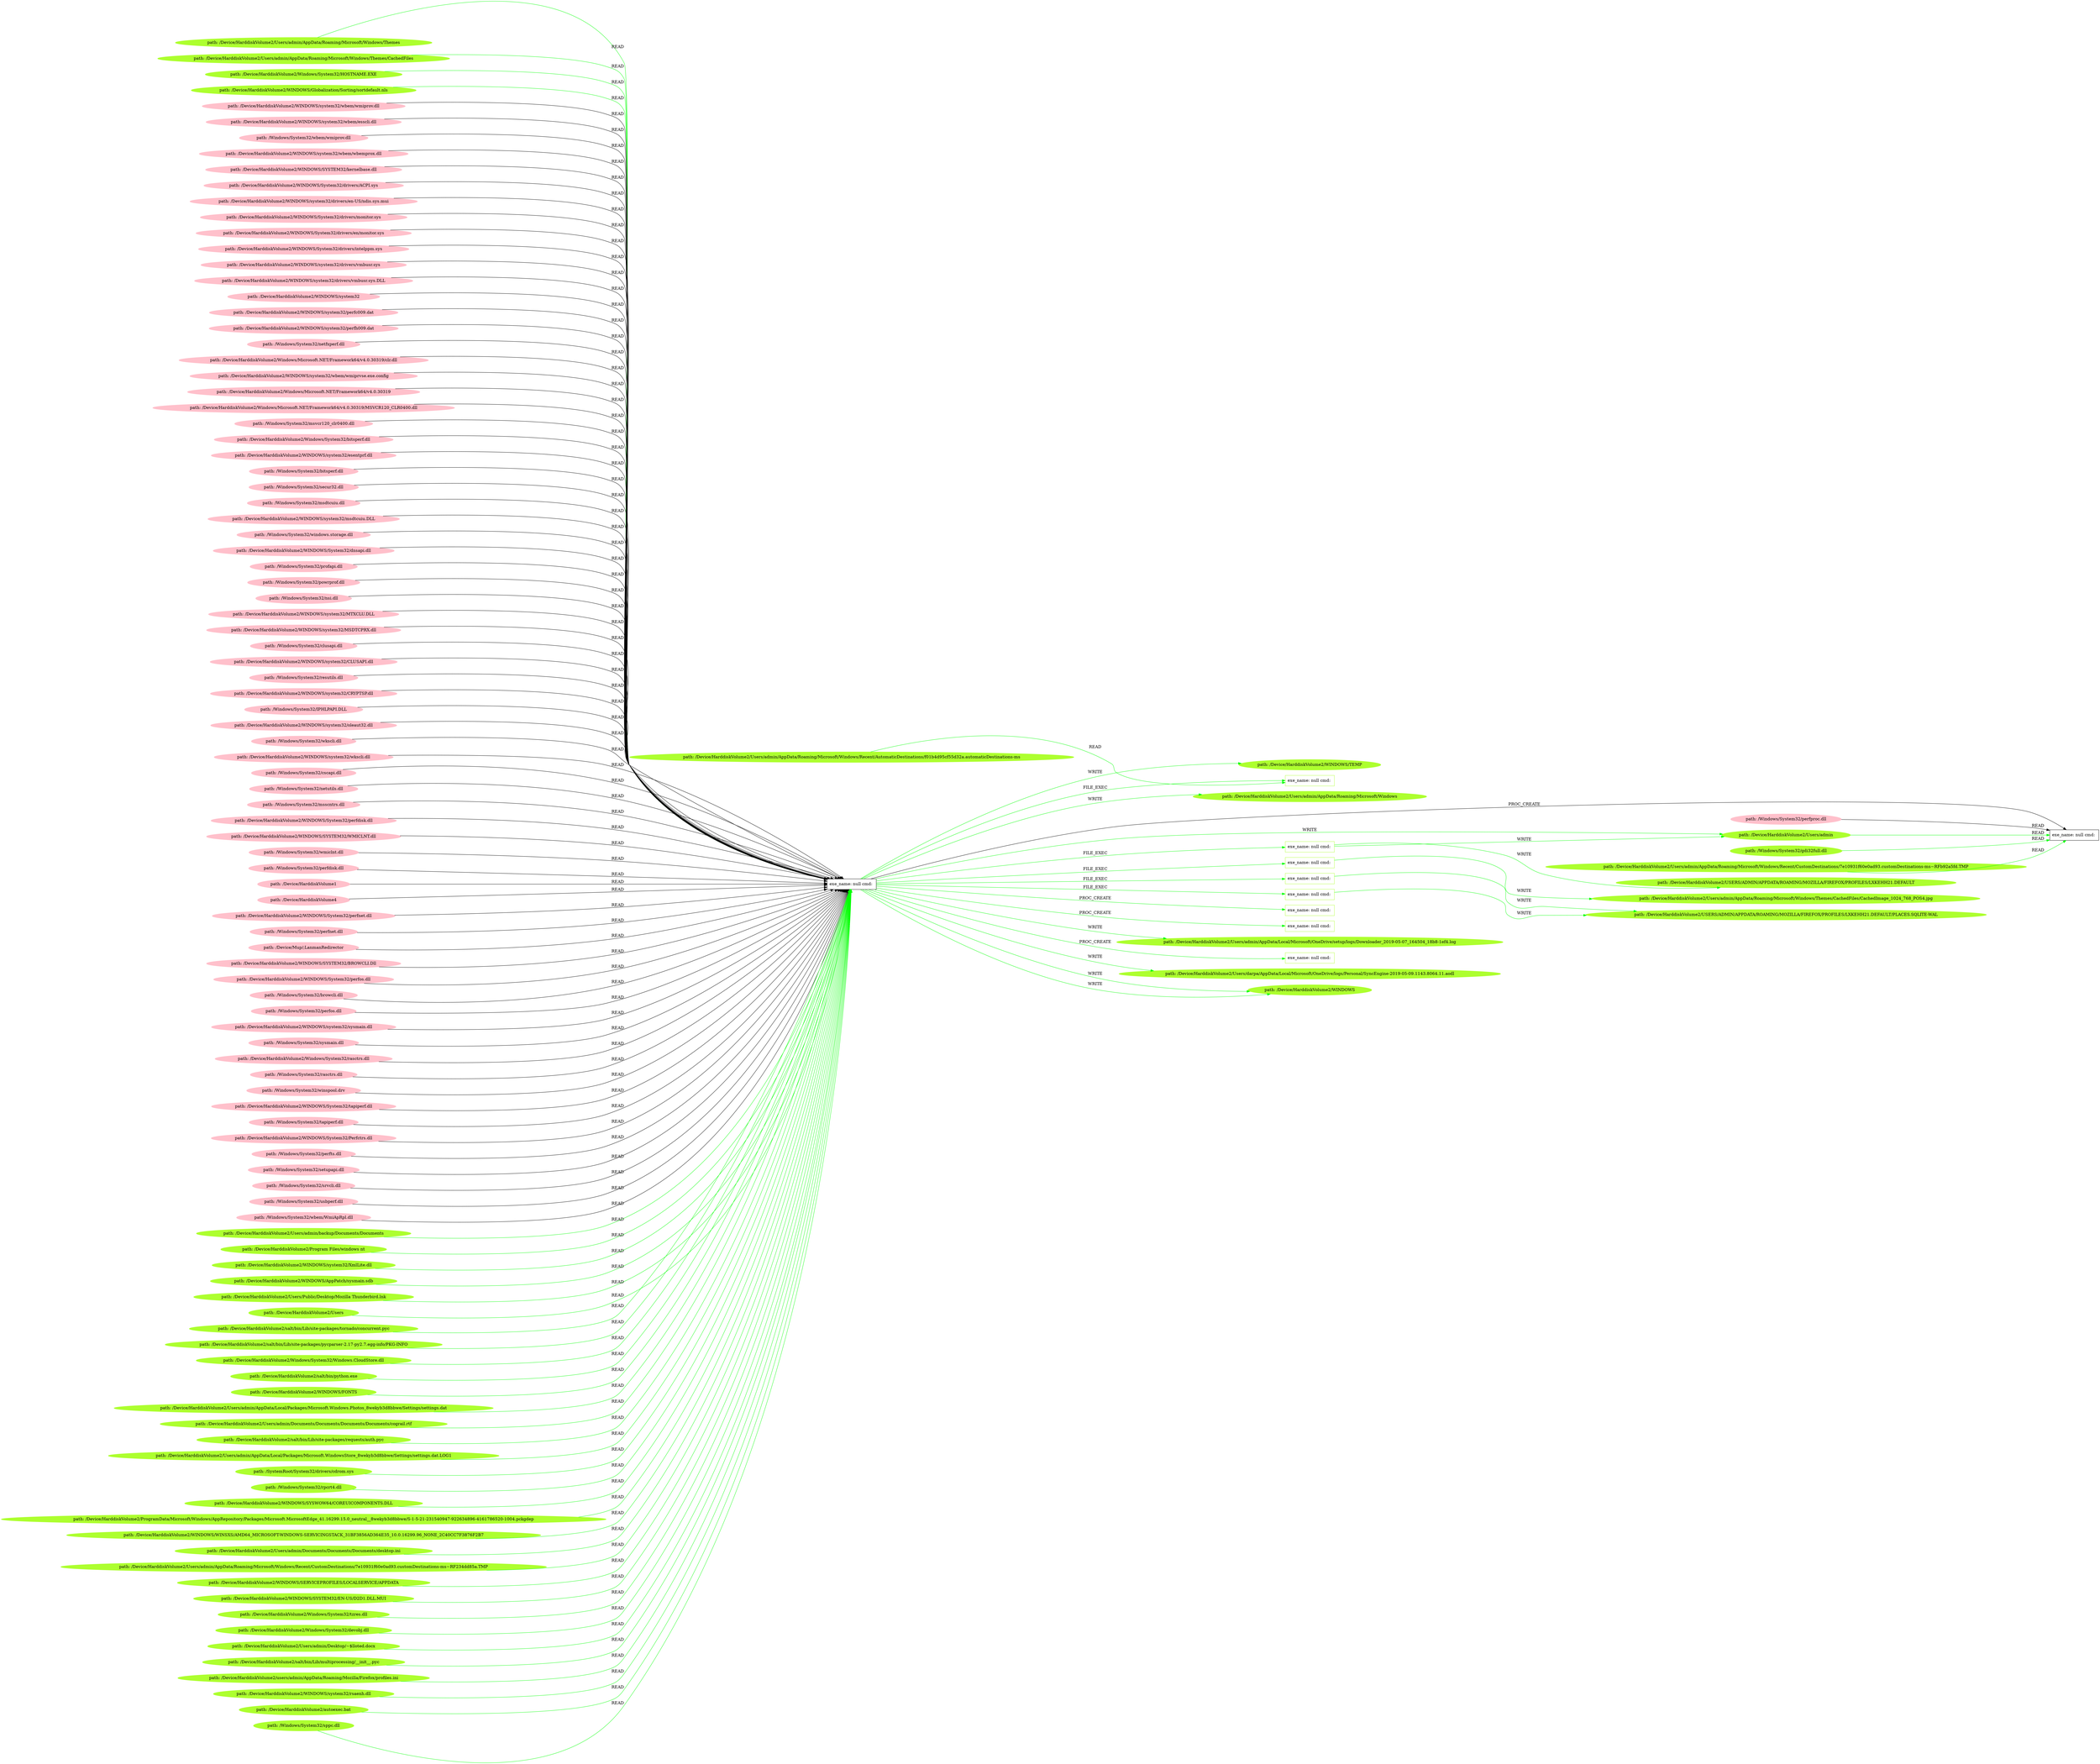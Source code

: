 digraph {
	rankdir=LR
	31 [label="exe_name: null cmd: " color=black shape=box style=solid]
	155 [label="exe_name: null cmd: " color=greenyellow shape=box style=solid]
	31 -> 155 [label=FILE_EXEC color=green]
	31 [label="exe_name: null cmd: " color=black shape=box style=solid]
	171 [label="exe_name: null cmd: " color=greenyellow shape=box style=solid]
	31 -> 171 [label=FILE_EXEC color=green]
	31 [label="exe_name: null cmd: " color=black shape=box style=solid]
	176 [label="exe_name: null cmd: " color=greenyellow shape=box style=solid]
	31 -> 176 [label=FILE_EXEC color=green]
	31 [label="exe_name: null cmd: " color=black shape=box style=solid]
	180 [label="exe_name: null cmd: " color=greenyellow shape=box style=solid]
	31 -> 180 [label=FILE_EXEC color=green]
	31 [label="exe_name: null cmd: " color=black shape=box style=solid]
	186 [label="exe_name: null cmd: " color=greenyellow shape=box style=solid]
	31 -> 186 [label=FILE_EXEC color=green]
	179 [label="path: /Device/HarddiskVolume2/Users/admin/AppData/Roaming/Microsoft/Windows/Themes" color=greenyellow shape=oval style=filled]
	31 [label="exe_name: null cmd: " color=black shape=box style=solid]
	179 -> 31 [label=READ color=green]
	150 [label="path: /Device/HarddiskVolume2/Users/admin/AppData/Roaming/Microsoft/Windows/Themes/CachedFiles" color=greenyellow shape=oval style=filled]
	31 [label="exe_name: null cmd: " color=black shape=box style=solid]
	150 -> 31 [label=READ color=green]
	171 [label="exe_name: null cmd: " color=greenyellow shape=box style=solid]
	172 [label="path: /Device/HarddiskVolume2/Users/admin/AppData/Roaming/Microsoft/Windows/Themes/CachedFiles/CachedImage_1024_768_POS4.jpg" color=greenyellow shape=oval style=filled]
	171 -> 172 [label=WRITE color=green]
	134 [label="path: /Device/HarddiskVolume2/Windows/System32/HOSTNAME.EXE" color=greenyellow shape=oval style=filled]
	31 [label="exe_name: null cmd: " color=black shape=box style=solid]
	134 -> 31 [label=READ color=green]
	182 [label="path: /Device/HarddiskVolume2/WINDOWS/Globalization/Sorting/sortdefault.nls" color=greenyellow shape=oval style=filled]
	31 [label="exe_name: null cmd: " color=black shape=box style=solid]
	182 -> 31 [label=READ color=green]
	103 [label="path: /Device/HarddiskVolume2/WINDOWS/system32/wbem/wmiprov.dll" color=pink shape=oval style=filled]
	31 [label="exe_name: null cmd: " color=black shape=box style=solid]
	103 -> 31 [label=READ color=black]
	111 [label="path: /Device/HarddiskVolume2/WINDOWS/system32/wbem/esscli.dll" color=pink shape=oval style=filled]
	31 [label="exe_name: null cmd: " color=black shape=box style=solid]
	111 -> 31 [label=READ color=black]
	81 [label="path: /Windows/System32/wbem/wmiprov.dll" color=pink shape=oval style=filled]
	31 [label="exe_name: null cmd: " color=black shape=box style=solid]
	81 -> 31 [label=READ color=black]
	69 [label="path: /Device/HarddiskVolume2/WINDOWS/system32/wbem/wbemprox.dll" color=pink shape=oval style=filled]
	31 [label="exe_name: null cmd: " color=black shape=box style=solid]
	69 -> 31 [label=READ color=black]
	114 [label="path: /Device/HarddiskVolume2/WINDOWS/SYSTEM32/kernelbase.dll" color=pink shape=oval style=filled]
	31 [label="exe_name: null cmd: " color=black shape=box style=solid]
	114 -> 31 [label=READ color=black]
	9 [label="path: /Device/HarddiskVolume2/WINDOWS/System32/drivers/ACPI.sys" color=pink shape=oval style=filled]
	31 [label="exe_name: null cmd: " color=black shape=box style=solid]
	9 -> 31 [label=READ color=black]
	104 [label="path: /Device/HarddiskVolume2/WINDOWS/system32/drivers/en-US/ndis.sys.mui" color=pink shape=oval style=filled]
	31 [label="exe_name: null cmd: " color=black shape=box style=solid]
	104 -> 31 [label=READ color=black]
	113 [label="path: /Device/HarddiskVolume2/WINDOWS/System32/drivers/monitor.sys" color=pink shape=oval style=filled]
	31 [label="exe_name: null cmd: " color=black shape=box style=solid]
	113 -> 31 [label=READ color=black]
	35 [label="path: /Device/HarddiskVolume2/WINDOWS/System32/drivers/en/monitor.sys" color=pink shape=oval style=filled]
	31 [label="exe_name: null cmd: " color=black shape=box style=solid]
	35 -> 31 [label=READ color=black]
	46 [label="path: /Device/HarddiskVolume2/WINDOWS/System32/drivers/intelppm.sys" color=pink shape=oval style=filled]
	31 [label="exe_name: null cmd: " color=black shape=box style=solid]
	46 -> 31 [label=READ color=black]
	13 [label="path: /Device/HarddiskVolume2/WINDOWS/system32/drivers/vmbusr.sys" color=pink shape=oval style=filled]
	31 [label="exe_name: null cmd: " color=black shape=box style=solid]
	13 -> 31 [label=READ color=black]
	57 [label="path: /Device/HarddiskVolume2/WINDOWS/system32/drivers/vmbusr.sys.DLL" color=pink shape=oval style=filled]
	31 [label="exe_name: null cmd: " color=black shape=box style=solid]
	57 -> 31 [label=READ color=black]
	25 [label="path: /Device/HarddiskVolume2/WINDOWS/system32" color=pink shape=oval style=filled]
	31 [label="exe_name: null cmd: " color=black shape=box style=solid]
	25 -> 31 [label=READ color=black]
	76 [label="path: /Device/HarddiskVolume2/WINDOWS/system32/perfc009.dat" color=pink shape=oval style=filled]
	31 [label="exe_name: null cmd: " color=black shape=box style=solid]
	76 -> 31 [label=READ color=black]
	50 [label="path: /Device/HarddiskVolume2/WINDOWS/system32/perfh009.dat" color=pink shape=oval style=filled]
	31 [label="exe_name: null cmd: " color=black shape=box style=solid]
	50 -> 31 [label=READ color=black]
	115 [label="path: /Windows/System32/netfxperf.dll" color=pink shape=oval style=filled]
	31 [label="exe_name: null cmd: " color=black shape=box style=solid]
	115 -> 31 [label=READ color=black]
	94 [label="path: /Device/HarddiskVolume2/Windows/Microsoft.NET/Framework64/v4.0.30319/clr.dll" color=pink shape=oval style=filled]
	31 [label="exe_name: null cmd: " color=black shape=box style=solid]
	94 -> 31 [label=READ color=black]
	97 [label="path: /Device/HarddiskVolume2/WINDOWS/system32/wbem/wmiprvse.exe.config" color=pink shape=oval style=filled]
	31 [label="exe_name: null cmd: " color=black shape=box style=solid]
	97 -> 31 [label=READ color=black]
	84 [label="path: /Device/HarddiskVolume2/Windows/Microsoft.NET/Framework64/v4.0.30319" color=pink shape=oval style=filled]
	31 [label="exe_name: null cmd: " color=black shape=box style=solid]
	84 -> 31 [label=READ color=black]
	11 [label="path: /Device/HarddiskVolume2/Windows/Microsoft.NET/Framework64/v4.0.30319/MSVCR120_CLR0400.dll" color=pink shape=oval style=filled]
	31 [label="exe_name: null cmd: " color=black shape=box style=solid]
	11 -> 31 [label=READ color=black]
	87 [label="path: /Windows/System32/msvcr120_clr0400.dll" color=pink shape=oval style=filled]
	31 [label="exe_name: null cmd: " color=black shape=box style=solid]
	87 -> 31 [label=READ color=black]
	49 [label="path: /Device/HarddiskVolume2/Windows/System32/bitsperf.dll" color=pink shape=oval style=filled]
	31 [label="exe_name: null cmd: " color=black shape=box style=solid]
	49 -> 31 [label=READ color=black]
	93 [label="path: /Device/HarddiskVolume2/WINDOWS/system32/esentprf.dll" color=pink shape=oval style=filled]
	31 [label="exe_name: null cmd: " color=black shape=box style=solid]
	93 -> 31 [label=READ color=black]
	105 [label="path: /Windows/System32/bitsperf.dll" color=pink shape=oval style=filled]
	31 [label="exe_name: null cmd: " color=black shape=box style=solid]
	105 -> 31 [label=READ color=black]
	88 [label="path: /Windows/System32/secur32.dll" color=pink shape=oval style=filled]
	31 [label="exe_name: null cmd: " color=black shape=box style=solid]
	88 -> 31 [label=READ color=black]
	96 [label="path: /Windows/System32/msdtcuiu.dll" color=pink shape=oval style=filled]
	31 [label="exe_name: null cmd: " color=black shape=box style=solid]
	96 -> 31 [label=READ color=black]
	51 [label="path: /Device/HarddiskVolume2/WINDOWS/system32/msdtcuiu.DLL" color=pink shape=oval style=filled]
	31 [label="exe_name: null cmd: " color=black shape=box style=solid]
	51 -> 31 [label=READ color=black]
	41 [label="path: /Windows/System32/windows.storage.dll" color=pink shape=oval style=filled]
	31 [label="exe_name: null cmd: " color=black shape=box style=solid]
	41 -> 31 [label=READ color=black]
	63 [label="path: /Device/HarddiskVolume2/WINDOWS/System32/dnsapi.dll" color=pink shape=oval style=filled]
	31 [label="exe_name: null cmd: " color=black shape=box style=solid]
	63 -> 31 [label=READ color=black]
	66 [label="path: /Windows/System32/profapi.dll" color=pink shape=oval style=filled]
	31 [label="exe_name: null cmd: " color=black shape=box style=solid]
	66 -> 31 [label=READ color=black]
	67 [label="path: /Windows/System32/powrprof.dll" color=pink shape=oval style=filled]
	31 [label="exe_name: null cmd: " color=black shape=box style=solid]
	67 -> 31 [label=READ color=black]
	19 [label="path: /Windows/System32/nsi.dll" color=pink shape=oval style=filled]
	31 [label="exe_name: null cmd: " color=black shape=box style=solid]
	19 -> 31 [label=READ color=black]
	112 [label="path: /Device/HarddiskVolume2/WINDOWS/system32/MTXCLU.DLL" color=pink shape=oval style=filled]
	31 [label="exe_name: null cmd: " color=black shape=box style=solid]
	112 -> 31 [label=READ color=black]
	107 [label="path: /Device/HarddiskVolume2/WINDOWS/system32/MSDTCPRX.dll" color=pink shape=oval style=filled]
	31 [label="exe_name: null cmd: " color=black shape=box style=solid]
	107 -> 31 [label=READ color=black]
	22 [label="path: /Windows/System32/clusapi.dll" color=pink shape=oval style=filled]
	31 [label="exe_name: null cmd: " color=black shape=box style=solid]
	22 -> 31 [label=READ color=black]
	78 [label="path: /Device/HarddiskVolume2/WINDOWS/system32/CLUSAPI.dll" color=pink shape=oval style=filled]
	31 [label="exe_name: null cmd: " color=black shape=box style=solid]
	78 -> 31 [label=READ color=black]
	117 [label="path: /Windows/System32/resutils.dll" color=pink shape=oval style=filled]
	31 [label="exe_name: null cmd: " color=black shape=box style=solid]
	117 -> 31 [label=READ color=black]
	12 [label="path: /Device/HarddiskVolume2/WINDOWS/system32/CRYPTSP.dll" color=pink shape=oval style=filled]
	31 [label="exe_name: null cmd: " color=black shape=box style=solid]
	12 -> 31 [label=READ color=black]
	90 [label="path: /Windows/System32/IPHLPAPI.DLL" color=pink shape=oval style=filled]
	31 [label="exe_name: null cmd: " color=black shape=box style=solid]
	90 -> 31 [label=READ color=black]
	121 [label="path: /Device/HarddiskVolume2/WINDOWS/system32/oleaut32.dll" color=pink shape=oval style=filled]
	31 [label="exe_name: null cmd: " color=black shape=box style=solid]
	121 -> 31 [label=READ color=black]
	15 [label="path: /Windows/System32/wkscli.dll" color=pink shape=oval style=filled]
	31 [label="exe_name: null cmd: " color=black shape=box style=solid]
	15 -> 31 [label=READ color=black]
	23 [label="path: /Device/HarddiskVolume2/WINDOWS/system32/wkscli.dll" color=pink shape=oval style=filled]
	31 [label="exe_name: null cmd: " color=black shape=box style=solid]
	23 -> 31 [label=READ color=black]
	43 [label="path: /Windows/System32/cscapi.dll" color=pink shape=oval style=filled]
	31 [label="exe_name: null cmd: " color=black shape=box style=solid]
	43 -> 31 [label=READ color=black]
	100 [label="path: /Windows/System32/netutils.dll" color=pink shape=oval style=filled]
	31 [label="exe_name: null cmd: " color=black shape=box style=solid]
	100 -> 31 [label=READ color=black]
	101 [label="path: /Windows/System32/msscntrs.dll" color=pink shape=oval style=filled]
	31 [label="exe_name: null cmd: " color=black shape=box style=solid]
	101 -> 31 [label=READ color=black]
	52 [label="path: /Device/HarddiskVolume2/WINDOWS/System32/perfdisk.dll" color=pink shape=oval style=filled]
	31 [label="exe_name: null cmd: " color=black shape=box style=solid]
	52 -> 31 [label=READ color=black]
	2 [label="path: /Device/HarddiskVolume2/WINDOWS/SYSTEM32/WMICLNT.dll" color=pink shape=oval style=filled]
	31 [label="exe_name: null cmd: " color=black shape=box style=solid]
	2 -> 31 [label=READ color=black]
	27 [label="path: /Windows/System32/wmiclnt.dll" color=pink shape=oval style=filled]
	31 [label="exe_name: null cmd: " color=black shape=box style=solid]
	27 -> 31 [label=READ color=black]
	77 [label="path: /Windows/System32/perfdisk.dll" color=pink shape=oval style=filled]
	31 [label="exe_name: null cmd: " color=black shape=box style=solid]
	77 -> 31 [label=READ color=black]
	89 [label="path: /Device/HarddiskVolume1" color=pink shape=oval style=filled]
	31 [label="exe_name: null cmd: " color=black shape=box style=solid]
	89 -> 31 [label=READ color=black]
	44 [label="path: /Device/HarddiskVolume4" color=pink shape=oval style=filled]
	31 [label="exe_name: null cmd: " color=black shape=box style=solid]
	44 -> 31 [label=READ color=black]
	83 [label="path: /Device/HarddiskVolume2/WINDOWS/System32/perfnet.dll" color=pink shape=oval style=filled]
	31 [label="exe_name: null cmd: " color=black shape=box style=solid]
	83 -> 31 [label=READ color=black]
	8 [label="path: /Windows/System32/perfnet.dll" color=pink shape=oval style=filled]
	31 [label="exe_name: null cmd: " color=black shape=box style=solid]
	8 -> 31 [label=READ color=black]
	47 [label="path: /Device/Mup/;LanmanRedirector" color=pink shape=oval style=filled]
	31 [label="exe_name: null cmd: " color=black shape=box style=solid]
	47 -> 31 [label=READ color=black]
	48 [label="path: /Device/HarddiskVolume2/WINDOWS/SYSTEM32/BROWCLI.Dll" color=pink shape=oval style=filled]
	31 [label="exe_name: null cmd: " color=black shape=box style=solid]
	48 -> 31 [label=READ color=black]
	14 [label="path: /Device/HarddiskVolume2/WINDOWS/System32/perfos.dll" color=pink shape=oval style=filled]
	31 [label="exe_name: null cmd: " color=black shape=box style=solid]
	14 -> 31 [label=READ color=black]
	73 [label="path: /Windows/System32/browcli.dll" color=pink shape=oval style=filled]
	31 [label="exe_name: null cmd: " color=black shape=box style=solid]
	73 -> 31 [label=READ color=black]
	99 [label="path: /Windows/System32/perfos.dll" color=pink shape=oval style=filled]
	31 [label="exe_name: null cmd: " color=black shape=box style=solid]
	99 -> 31 [label=READ color=black]
	6 [label="path: /Device/HarddiskVolume2/WINDOWS/system32/sysmain.dll" color=pink shape=oval style=filled]
	31 [label="exe_name: null cmd: " color=black shape=box style=solid]
	6 -> 31 [label=READ color=black]
	80 [label="path: /Windows/System32/sysmain.dll" color=pink shape=oval style=filled]
	31 [label="exe_name: null cmd: " color=black shape=box style=solid]
	80 -> 31 [label=READ color=black]
	124 [label="path: /Device/HarddiskVolume2/Windows/System32/rasctrs.dll" color=pink shape=oval style=filled]
	31 [label="exe_name: null cmd: " color=black shape=box style=solid]
	124 -> 31 [label=READ color=black]
	42 [label="path: /Windows/System32/rasctrs.dll" color=pink shape=oval style=filled]
	31 [label="exe_name: null cmd: " color=black shape=box style=solid]
	42 -> 31 [label=READ color=black]
	26 [label="path: /Windows/System32/winspool.drv" color=pink shape=oval style=filled]
	31 [label="exe_name: null cmd: " color=black shape=box style=solid]
	26 -> 31 [label=READ color=black]
	60 [label="path: /Device/HarddiskVolume2/WINDOWS/System32/tapiperf.dll" color=pink shape=oval style=filled]
	31 [label="exe_name: null cmd: " color=black shape=box style=solid]
	60 -> 31 [label=READ color=black]
	71 [label="path: /Windows/System32/tapiperf.dll" color=pink shape=oval style=filled]
	31 [label="exe_name: null cmd: " color=black shape=box style=solid]
	71 -> 31 [label=READ color=black]
	70 [label="path: /Device/HarddiskVolume2/WINDOWS/System32/Perfctrs.dll" color=pink shape=oval style=filled]
	31 [label="exe_name: null cmd: " color=black shape=box style=solid]
	70 -> 31 [label=READ color=black]
	24 [label="path: /Windows/System32/perfts.dll" color=pink shape=oval style=filled]
	31 [label="exe_name: null cmd: " color=black shape=box style=solid]
	24 -> 31 [label=READ color=black]
	75 [label="path: /Windows/System32/setupapi.dll" color=pink shape=oval style=filled]
	31 [label="exe_name: null cmd: " color=black shape=box style=solid]
	75 -> 31 [label=READ color=black]
	58 [label="path: /Windows/System32/srvcli.dll" color=pink shape=oval style=filled]
	31 [label="exe_name: null cmd: " color=black shape=box style=solid]
	58 -> 31 [label=READ color=black]
	5 [label="path: /Windows/System32/usbperf.dll" color=pink shape=oval style=filled]
	31 [label="exe_name: null cmd: " color=black shape=box style=solid]
	5 -> 31 [label=READ color=black]
	59 [label="path: /Windows/System32/wbem/WmiApRpl.dll" color=pink shape=oval style=filled]
	31 [label="exe_name: null cmd: " color=black shape=box style=solid]
	59 -> 31 [label=READ color=black]
	31 [label="exe_name: null cmd: " color=black shape=box style=solid]
	0 [label="exe_name: null cmd: " color=black shape=box style=solid]
	31 -> 0 [label=PROC_CREATE color=black]
	125 [label="path: /Windows/System32/perfproc.dll" color=pink shape=oval style=filled]
	0 [label="exe_name: null cmd: " color=black shape=box style=solid]
	125 -> 0 [label=READ color=black]
	157 [label="path: /Device/HarddiskVolume2/Users/admin" color=greenyellow shape=oval style=filled]
	0 [label="exe_name: null cmd: " color=black shape=box style=solid]
	157 -> 0 [label=READ color=green]
	133 [label="path: /Device/HarddiskVolume2/Users/admin/backup/Documents/Documents" color=greenyellow shape=oval style=filled]
	31 [label="exe_name: null cmd: " color=black shape=box style=solid]
	133 -> 31 [label=READ color=green]
	168 [label="path: /Device/HarddiskVolume2/Program Files/windows nt" color=greenyellow shape=oval style=filled]
	31 [label="exe_name: null cmd: " color=black shape=box style=solid]
	168 -> 31 [label=READ color=green]
	149 [label="path: /Device/HarddiskVolume2/WINDOWS/system32/XmlLite.dll" color=greenyellow shape=oval style=filled]
	31 [label="exe_name: null cmd: " color=black shape=box style=solid]
	149 -> 31 [label=READ color=green]
	184 [label="path: /Device/HarddiskVolume2/WINDOWS/AppPatch/sysmain.sdb" color=greenyellow shape=oval style=filled]
	31 [label="exe_name: null cmd: " color=black shape=box style=solid]
	184 -> 31 [label=READ color=green]
	132 [label="path: /Device/HarddiskVolume2/Users/Public/Desktop/Mozilla Thunderbird.lnk" color=greenyellow shape=oval style=filled]
	31 [label="exe_name: null cmd: " color=black shape=box style=solid]
	132 -> 31 [label=READ color=green]
	165 [label="path: /Device/HarddiskVolume2/Users" color=greenyellow shape=oval style=filled]
	31 [label="exe_name: null cmd: " color=black shape=box style=solid]
	165 -> 31 [label=READ color=green]
	146 [label="path: /Device/HarddiskVolume2/salt/bin/Lib/site-packages/tornado/concurrent.pyc" color=greenyellow shape=oval style=filled]
	31 [label="exe_name: null cmd: " color=black shape=box style=solid]
	146 -> 31 [label=READ color=green]
	188 [label="path: /Device/HarddiskVolume2/salt/bin/Lib/site-packages/pycparser-2.17-py2.7.egg-info/PKG-INFO" color=greenyellow shape=oval style=filled]
	31 [label="exe_name: null cmd: " color=black shape=box style=solid]
	188 -> 31 [label=READ color=green]
	191 [label="path: /Windows/System32/gdi32full.dll" color=greenyellow shape=oval style=filled]
	0 [label="exe_name: null cmd: " color=black shape=box style=solid]
	191 -> 0 [label=READ color=green]
	31 [label="exe_name: null cmd: " color=black shape=box style=solid]
	164 [label="exe_name: null cmd: " color=greenyellow shape=box style=solid]
	31 -> 164 [label=PROC_CREATE color=green]
	31 [label="exe_name: null cmd: " color=black shape=box style=solid]
	169 [label="path: /Device/HarddiskVolume2/Users/admin/AppData/Local/Microsoft/OneDrive/setup/logs/Downloader_2019-05-07_164504_18b8-1ef4.log" color=greenyellow shape=oval style=filled]
	31 -> 169 [label=WRITE color=green]
	163 [label="path: /Device/HarddiskVolume2/Windows/System32/Windows.CloudStore.dll" color=greenyellow shape=oval style=filled]
	31 [label="exe_name: null cmd: " color=black shape=box style=solid]
	163 -> 31 [label=READ color=green]
	144 [label="path: /Device/HarddiskVolume2/salt/bin/python.exe" color=greenyellow shape=oval style=filled]
	31 [label="exe_name: null cmd: " color=black shape=box style=solid]
	144 -> 31 [label=READ color=green]
	152 [label="path: /Device/HarddiskVolume2/WINDOWS/FONTS" color=greenyellow shape=oval style=filled]
	31 [label="exe_name: null cmd: " color=black shape=box style=solid]
	152 -> 31 [label=READ color=green]
	170 [label="path: /Device/HarddiskVolume2/Users/admin/AppData/Local/Packages/Microsoft.Windows.Photos_8wekyb3d8bbwe/Settings/settings.dat" color=greenyellow shape=oval style=filled]
	31 [label="exe_name: null cmd: " color=black shape=box style=solid]
	170 -> 31 [label=READ color=green]
	138 [label="path: /Device/HarddiskVolume2/Users/admin/Documents/Documents/Documents/Documents/cograil.rtf" color=greenyellow shape=oval style=filled]
	31 [label="exe_name: null cmd: " color=black shape=box style=solid]
	138 -> 31 [label=READ color=green]
	137 [label="path: /Device/HarddiskVolume2/salt/bin/Lib/site-packages/requests/auth.pyc" color=greenyellow shape=oval style=filled]
	31 [label="exe_name: null cmd: " color=black shape=box style=solid]
	137 -> 31 [label=READ color=green]
	158 [label="path: /Device/HarddiskVolume2/Users/admin/AppData/Local/Packages/Microsoft.WindowsStore_8wekyb3d8bbwe/Settings/settings.dat.LOG1" color=greenyellow shape=oval style=filled]
	31 [label="exe_name: null cmd: " color=black shape=box style=solid]
	158 -> 31 [label=READ color=green]
	175 [label="path: /SystemRoot/System32/drivers/cdrom.sys" color=greenyellow shape=oval style=filled]
	31 [label="exe_name: null cmd: " color=black shape=box style=solid]
	175 -> 31 [label=READ color=green]
	186 [label="exe_name: null cmd: " color=greenyellow shape=box style=solid]
	177 [label="path: /Device/HarddiskVolume2/USERS/ADMIN/APPDATA/ROAMING/MOZILLA/FIREFOX/PROFILES/LXKEHH21.DEFAULT/PLACES.SQLITE-WAL" color=greenyellow shape=oval style=filled]
	186 -> 177 [label=WRITE color=green]
	162 [label="path: /Windows/System32/rpcrt4.dll" color=greenyellow shape=oval style=filled]
	31 [label="exe_name: null cmd: " color=black shape=box style=solid]
	162 -> 31 [label=READ color=green]
	159 [label="path: /Device/HarddiskVolume2/WINDOWS/SYSWOW64/COREUICOMPONENTS.DLL" color=greenyellow shape=oval style=filled]
	31 [label="exe_name: null cmd: " color=black shape=box style=solid]
	159 -> 31 [label=READ color=green]
	140 [label="path: /Device/HarddiskVolume2/ProgramData/Microsoft/Windows/AppRepository/Packages/Microsoft.MicrosoftEdge_41.16299.15.0_neutral__8wekyb3d8bbwe/S-1-5-21-231540947-922634896-4161786520-1004.pckgdep" color=greenyellow shape=oval style=filled]
	31 [label="exe_name: null cmd: " color=black shape=box style=solid]
	140 -> 31 [label=READ color=green]
	147 [label="path: /Device/HarddiskVolume2/WINDOWS/WINSXS/AMD64_MICROSOFT-WINDOWS-SERVICINGSTACK_31BF3856AD364E35_10.0.16299.96_NONE_2C40CC7F3876F2B7" color=greenyellow shape=oval style=filled]
	31 [label="exe_name: null cmd: " color=black shape=box style=solid]
	147 -> 31 [label=READ color=green]
	160 [label="path: /Device/HarddiskVolume2/Users/admin/Documents/Documents/Documents/desktop.ini" color=greenyellow shape=oval style=filled]
	31 [label="exe_name: null cmd: " color=black shape=box style=solid]
	160 -> 31 [label=READ color=green]
	31 [label="exe_name: null cmd: " color=black shape=box style=solid]
	174 [label="exe_name: null cmd: " color=greenyellow shape=box style=solid]
	31 -> 174 [label=PROC_CREATE color=green]
	31 [label="exe_name: null cmd: " color=black shape=box style=solid]
	166 [label="path: /Device/HarddiskVolume2/Users/darpa/AppData/Local/Microsoft/OneDrive/logs/Personal/SyncEngine-2019-05-09.1143.8064.11.aodl" color=greenyellow shape=oval style=filled]
	31 -> 166 [label=WRITE color=green]
	31 [label="exe_name: null cmd: " color=black shape=box style=solid]
	139 [label="path: /Device/HarddiskVolume2/WINDOWS" color=greenyellow shape=oval style=filled]
	31 -> 139 [label=WRITE color=green]
	153 [label="path: /Device/HarddiskVolume2/Users/admin/AppData/Roaming/Microsoft/Windows/Recent/CustomDestinations/7e10931f60e0ad93.customDestinations-ms~RF234dd85a.TMP" color=greenyellow shape=oval style=filled]
	31 [label="exe_name: null cmd: " color=black shape=box style=solid]
	153 -> 31 [label=READ color=green]
	143 [label="path: /Device/HarddiskVolume2/WINDOWS/SERVICEPROFILES/LOCALSERVICE/APPDATA" color=greenyellow shape=oval style=filled]
	31 [label="exe_name: null cmd: " color=black shape=box style=solid]
	143 -> 31 [label=READ color=green]
	31 [label="exe_name: null cmd: " color=black shape=box style=solid]
	135 [label="path: /Device/HarddiskVolume2/WINDOWS/TEMP" color=greenyellow shape=oval style=filled]
	31 -> 135 [label=WRITE color=green]
	154 [label="path: /Device/HarddiskVolume2/WINDOWS/SYSTEM32/EN-US/D2D1.DLL.MUI" color=greenyellow shape=oval style=filled]
	31 [label="exe_name: null cmd: " color=black shape=box style=solid]
	154 -> 31 [label=READ color=green]
	151 [label="path: /Device/HarddiskVolume2/Windows/System32/tzres.dll" color=greenyellow shape=oval style=filled]
	31 [label="exe_name: null cmd: " color=black shape=box style=solid]
	151 -> 31 [label=READ color=green]
	185 [label="path: /Device/HarddiskVolume2/Windows/System32/devobj.dll" color=greenyellow shape=oval style=filled]
	31 [label="exe_name: null cmd: " color=black shape=box style=solid]
	185 -> 31 [label=READ color=green]
	176 [label="exe_name: null cmd: " color=greenyellow shape=box style=solid]
	177 [label="path: /Device/HarddiskVolume2/USERS/ADMIN/APPDATA/ROAMING/MOZILLA/FIREFOX/PROFILES/LXKEHH21.DEFAULT/PLACES.SQLITE-WAL" color=greenyellow shape=oval style=filled]
	176 -> 177 [label=WRITE color=green]
	31 [label="exe_name: null cmd: " color=black shape=box style=solid]
	157 [label="path: /Device/HarddiskVolume2/Users/admin" color=greenyellow shape=oval style=filled]
	31 -> 157 [label=WRITE color=green]
	141 [label="path: /Device/HarddiskVolume2/Users/admin/Desktop/~$lloted.docx" color=greenyellow shape=oval style=filled]
	31 [label="exe_name: null cmd: " color=black shape=box style=solid]
	141 -> 31 [label=READ color=green]
	181 [label="path: /Device/HarddiskVolume2/Users/admin/AppData/Roaming/Microsoft/Windows/Recent/AutomaticDestinations/f01b4d95cf55d32a.automaticDestinations-ms" color=greenyellow shape=oval style=filled]
	180 [label="exe_name: null cmd: " color=greenyellow shape=box style=solid]
	181 -> 180 [label=READ color=green]
	31 [label="exe_name: null cmd: " color=black shape=box style=solid]
	136 [label="path: /Device/HarddiskVolume2/Users/admin/AppData/Roaming/Microsoft/Windows" color=greenyellow shape=oval style=filled]
	31 -> 136 [label=WRITE color=green]
	31 [label="exe_name: null cmd: " color=black shape=box style=solid]
	139 [label="path: /Device/HarddiskVolume2/WINDOWS" color=greenyellow shape=oval style=filled]
	31 -> 139 [label=WRITE color=green]
	161 [label="path: /Device/HarddiskVolume2/salt/bin/Lib/multiprocessing/__init__.pyc" color=greenyellow shape=oval style=filled]
	31 [label="exe_name: null cmd: " color=black shape=box style=solid]
	161 -> 31 [label=READ color=green]
	148 [label="path: /Device/HarddiskVolume2/users/admin/AppData/Roaming/Mozilla/Firefox/profiles.ini" color=greenyellow shape=oval style=filled]
	31 [label="exe_name: null cmd: " color=black shape=box style=solid]
	148 -> 31 [label=READ color=green]
	145 [label="path: /Device/HarddiskVolume2/WINDOWS/system32/rsaenh.dll" color=greenyellow shape=oval style=filled]
	31 [label="exe_name: null cmd: " color=black shape=box style=solid]
	145 -> 31 [label=READ color=green]
	173 [label="path: /Device/HarddiskVolume2/autoexec.bat" color=greenyellow shape=oval style=filled]
	31 [label="exe_name: null cmd: " color=black shape=box style=solid]
	173 -> 31 [label=READ color=green]
	155 [label="exe_name: null cmd: " color=greenyellow shape=box style=solid]
	156 [label="path: /Device/HarddiskVolume2/USERS/ADMIN/APPDATA/ROAMING/MOZILLA/FIREFOX/PROFILES/LXKEHH21.DEFAULT" color=greenyellow shape=oval style=filled]
	155 -> 156 [label=WRITE color=green]
	155 [label="exe_name: null cmd: " color=greenyellow shape=box style=solid]
	157 [label="path: /Device/HarddiskVolume2/Users/admin" color=greenyellow shape=oval style=filled]
	155 -> 157 [label=WRITE color=green]
	178 [label="path: /Windows/System32/sppc.dll" color=greenyellow shape=oval style=filled]
	31 [label="exe_name: null cmd: " color=black shape=box style=solid]
	178 -> 31 [label=READ color=green]
	190 [label="path: /Device/HarddiskVolume2/Users/admin/AppData/Roaming/Microsoft/Windows/Recent/CustomDestinations/7e10931f60e0ad93.customDestinations-ms~RFb92a5fd.TMP" color=greenyellow shape=oval style=filled]
	0 [label="exe_name: null cmd: " color=black shape=box style=solid]
	190 -> 0 [label=READ color=green]
	31 [label="exe_name: null cmd: " color=black shape=box style=solid]
	142 [label="exe_name: null cmd: " color=greenyellow shape=box style=solid]
	31 -> 142 [label=PROC_CREATE color=green]
}

